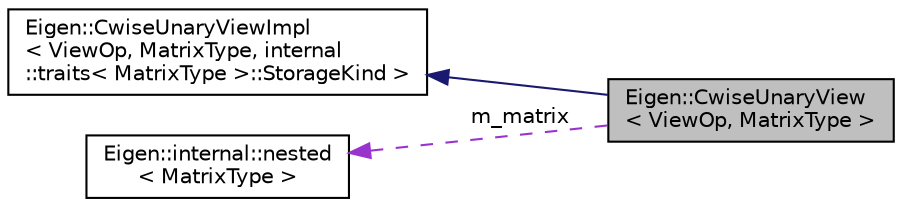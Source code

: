 digraph "Eigen::CwiseUnaryView&lt; ViewOp, MatrixType &gt;"
{
  edge [fontname="Helvetica",fontsize="10",labelfontname="Helvetica",labelfontsize="10"];
  node [fontname="Helvetica",fontsize="10",shape=record];
  rankdir="LR";
  Node1 [label="Eigen::CwiseUnaryView\l\< ViewOp, MatrixType \>",height=0.2,width=0.4,color="black", fillcolor="grey75", style="filled", fontcolor="black"];
  Node2 -> Node1 [dir="back",color="midnightblue",fontsize="10",style="solid",fontname="Helvetica"];
  Node2 [label="Eigen::CwiseUnaryViewImpl\l\< ViewOp, MatrixType, internal\l::traits\< MatrixType \>::StorageKind \>",height=0.2,width=0.4,color="black", fillcolor="white", style="filled",URL="$class_eigen_1_1_cwise_unary_view_impl.html"];
  Node3 -> Node1 [dir="back",color="darkorchid3",fontsize="10",style="dashed",label=" m_matrix" ,fontname="Helvetica"];
  Node3 [label="Eigen::internal::nested\l\< MatrixType \>",height=0.2,width=0.4,color="black", fillcolor="white", style="filled",URL="$struct_eigen_1_1internal_1_1nested.html"];
}
